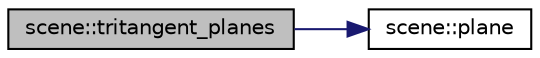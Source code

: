 digraph "scene::tritangent_planes"
{
  edge [fontname="Helvetica",fontsize="10",labelfontname="Helvetica",labelfontsize="10"];
  node [fontname="Helvetica",fontsize="10",shape=record];
  rankdir="LR";
  Node461 [label="scene::tritangent_planes",height=0.2,width=0.4,color="black", fillcolor="grey75", style="filled", fontcolor="black"];
  Node461 -> Node462 [color="midnightblue",fontsize="10",style="solid",fontname="Helvetica"];
  Node462 [label="scene::plane",height=0.2,width=0.4,color="black", fillcolor="white", style="filled",URL="$df/db1/classscene.html#ad339f1c60c0c4905a9a78d7506cecf8b"];
}
